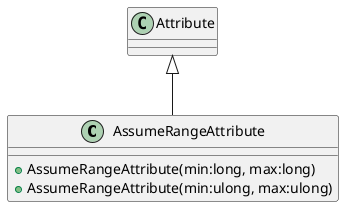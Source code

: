 @startuml
class AssumeRangeAttribute {
    + AssumeRangeAttribute(min:long, max:long)
    + AssumeRangeAttribute(min:ulong, max:ulong)
}
Attribute <|-- AssumeRangeAttribute
@enduml
